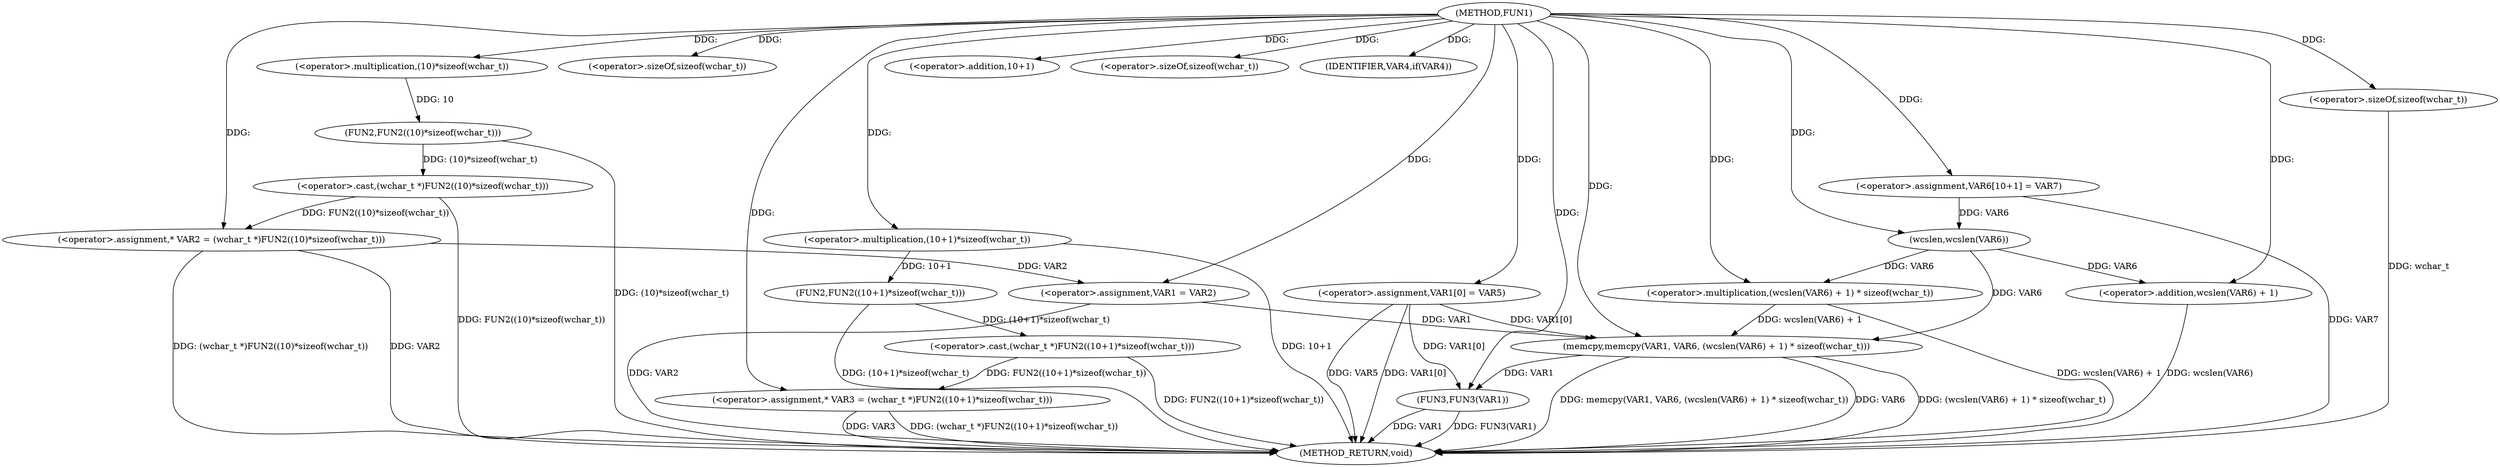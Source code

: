 digraph FUN1 {  
"1000100" [label = "(METHOD,FUN1)" ]
"1000153" [label = "(METHOD_RETURN,void)" ]
"1000104" [label = "(<operator>.assignment,* VAR2 = (wchar_t *)FUN2((10)*sizeof(wchar_t)))" ]
"1000106" [label = "(<operator>.cast,(wchar_t *)FUN2((10)*sizeof(wchar_t)))" ]
"1000108" [label = "(FUN2,FUN2((10)*sizeof(wchar_t)))" ]
"1000109" [label = "(<operator>.multiplication,(10)*sizeof(wchar_t))" ]
"1000111" [label = "(<operator>.sizeOf,sizeof(wchar_t))" ]
"1000114" [label = "(<operator>.assignment,* VAR3 = (wchar_t *)FUN2((10+1)*sizeof(wchar_t)))" ]
"1000116" [label = "(<operator>.cast,(wchar_t *)FUN2((10+1)*sizeof(wchar_t)))" ]
"1000118" [label = "(FUN2,FUN2((10+1)*sizeof(wchar_t)))" ]
"1000119" [label = "(<operator>.multiplication,(10+1)*sizeof(wchar_t))" ]
"1000120" [label = "(<operator>.addition,10+1)" ]
"1000123" [label = "(<operator>.sizeOf,sizeof(wchar_t))" ]
"1000126" [label = "(IDENTIFIER,VAR4,if(VAR4))" ]
"1000128" [label = "(<operator>.assignment,VAR1 = VAR2)" ]
"1000131" [label = "(<operator>.assignment,VAR1[0] = VAR5)" ]
"1000138" [label = "(<operator>.assignment,VAR6[10+1] = VAR7)" ]
"1000141" [label = "(memcpy,memcpy(VAR1, VAR6, (wcslen(VAR6) + 1) * sizeof(wchar_t)))" ]
"1000144" [label = "(<operator>.multiplication,(wcslen(VAR6) + 1) * sizeof(wchar_t))" ]
"1000145" [label = "(<operator>.addition,wcslen(VAR6) + 1)" ]
"1000146" [label = "(wcslen,wcslen(VAR6))" ]
"1000149" [label = "(<operator>.sizeOf,sizeof(wchar_t))" ]
"1000151" [label = "(FUN3,FUN3(VAR1))" ]
  "1000128" -> "1000153"  [ label = "DDG: VAR2"] 
  "1000106" -> "1000153"  [ label = "DDG: FUN2((10)*sizeof(wchar_t))"] 
  "1000151" -> "1000153"  [ label = "DDG: FUN3(VAR1)"] 
  "1000104" -> "1000153"  [ label = "DDG: VAR2"] 
  "1000141" -> "1000153"  [ label = "DDG: (wcslen(VAR6) + 1) * sizeof(wchar_t)"] 
  "1000114" -> "1000153"  [ label = "DDG: VAR3"] 
  "1000116" -> "1000153"  [ label = "DDG: FUN2((10+1)*sizeof(wchar_t))"] 
  "1000149" -> "1000153"  [ label = "DDG: wchar_t"] 
  "1000118" -> "1000153"  [ label = "DDG: (10+1)*sizeof(wchar_t)"] 
  "1000145" -> "1000153"  [ label = "DDG: wcslen(VAR6)"] 
  "1000114" -> "1000153"  [ label = "DDG: (wchar_t *)FUN2((10+1)*sizeof(wchar_t))"] 
  "1000131" -> "1000153"  [ label = "DDG: VAR1[0]"] 
  "1000141" -> "1000153"  [ label = "DDG: memcpy(VAR1, VAR6, (wcslen(VAR6) + 1) * sizeof(wchar_t))"] 
  "1000138" -> "1000153"  [ label = "DDG: VAR7"] 
  "1000151" -> "1000153"  [ label = "DDG: VAR1"] 
  "1000131" -> "1000153"  [ label = "DDG: VAR5"] 
  "1000119" -> "1000153"  [ label = "DDG: 10+1"] 
  "1000141" -> "1000153"  [ label = "DDG: VAR6"] 
  "1000144" -> "1000153"  [ label = "DDG: wcslen(VAR6) + 1"] 
  "1000104" -> "1000153"  [ label = "DDG: (wchar_t *)FUN2((10)*sizeof(wchar_t))"] 
  "1000108" -> "1000153"  [ label = "DDG: (10)*sizeof(wchar_t)"] 
  "1000106" -> "1000104"  [ label = "DDG: FUN2((10)*sizeof(wchar_t))"] 
  "1000100" -> "1000104"  [ label = "DDG: "] 
  "1000108" -> "1000106"  [ label = "DDG: (10)*sizeof(wchar_t)"] 
  "1000109" -> "1000108"  [ label = "DDG: 10"] 
  "1000100" -> "1000109"  [ label = "DDG: "] 
  "1000100" -> "1000111"  [ label = "DDG: "] 
  "1000116" -> "1000114"  [ label = "DDG: FUN2((10+1)*sizeof(wchar_t))"] 
  "1000100" -> "1000114"  [ label = "DDG: "] 
  "1000118" -> "1000116"  [ label = "DDG: (10+1)*sizeof(wchar_t)"] 
  "1000119" -> "1000118"  [ label = "DDG: 10+1"] 
  "1000100" -> "1000119"  [ label = "DDG: "] 
  "1000100" -> "1000120"  [ label = "DDG: "] 
  "1000100" -> "1000123"  [ label = "DDG: "] 
  "1000100" -> "1000126"  [ label = "DDG: "] 
  "1000104" -> "1000128"  [ label = "DDG: VAR2"] 
  "1000100" -> "1000128"  [ label = "DDG: "] 
  "1000100" -> "1000131"  [ label = "DDG: "] 
  "1000100" -> "1000138"  [ label = "DDG: "] 
  "1000131" -> "1000141"  [ label = "DDG: VAR1[0]"] 
  "1000128" -> "1000141"  [ label = "DDG: VAR1"] 
  "1000100" -> "1000141"  [ label = "DDG: "] 
  "1000146" -> "1000141"  [ label = "DDG: VAR6"] 
  "1000144" -> "1000141"  [ label = "DDG: wcslen(VAR6) + 1"] 
  "1000146" -> "1000144"  [ label = "DDG: VAR6"] 
  "1000100" -> "1000144"  [ label = "DDG: "] 
  "1000146" -> "1000145"  [ label = "DDG: VAR6"] 
  "1000138" -> "1000146"  [ label = "DDG: VAR6"] 
  "1000100" -> "1000146"  [ label = "DDG: "] 
  "1000100" -> "1000145"  [ label = "DDG: "] 
  "1000100" -> "1000149"  [ label = "DDG: "] 
  "1000141" -> "1000151"  [ label = "DDG: VAR1"] 
  "1000131" -> "1000151"  [ label = "DDG: VAR1[0]"] 
  "1000100" -> "1000151"  [ label = "DDG: "] 
}
